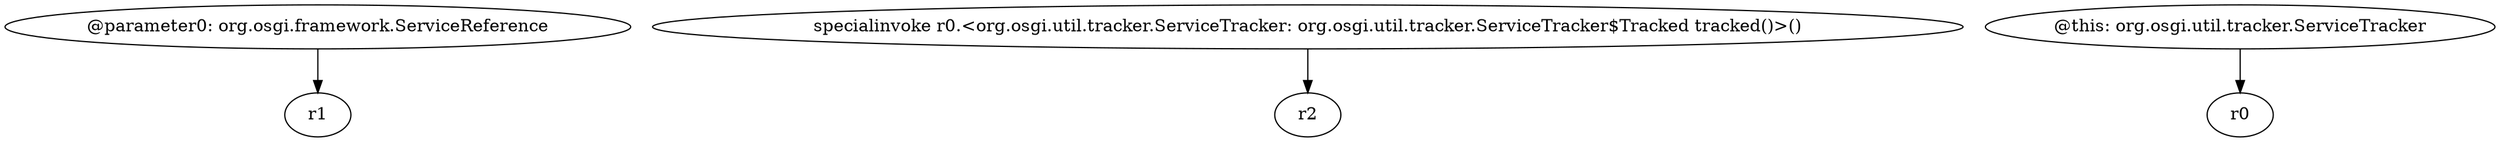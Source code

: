 digraph g {
0[label="@parameter0: org.osgi.framework.ServiceReference"]
1[label="r1"]
0->1[label=""]
2[label="specialinvoke r0.<org.osgi.util.tracker.ServiceTracker: org.osgi.util.tracker.ServiceTracker$Tracked tracked()>()"]
3[label="r2"]
2->3[label=""]
4[label="@this: org.osgi.util.tracker.ServiceTracker"]
5[label="r0"]
4->5[label=""]
}